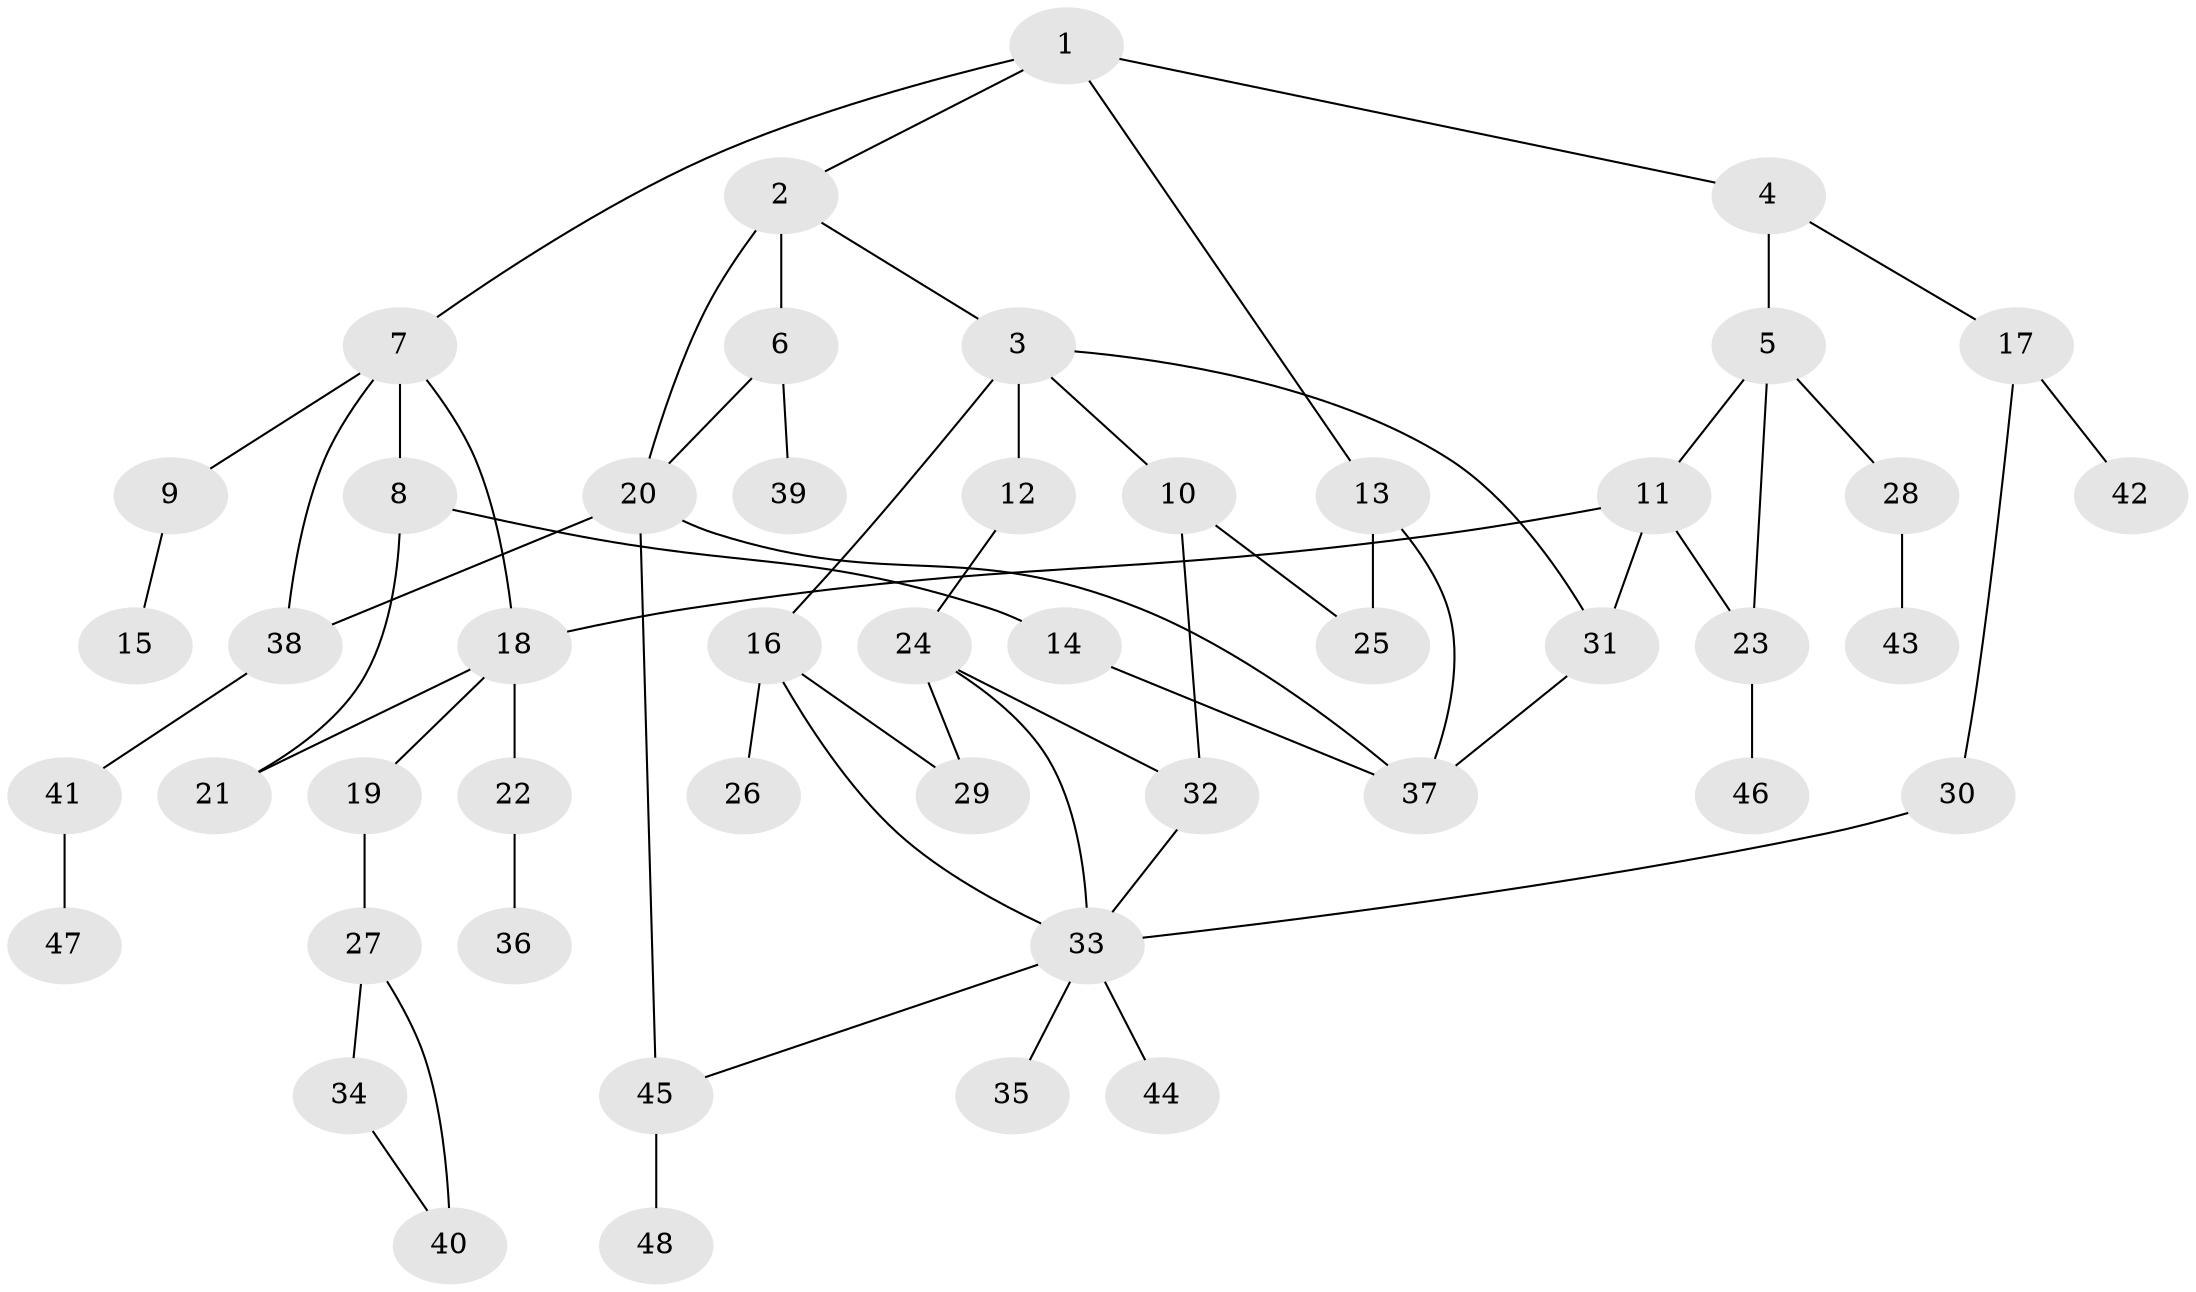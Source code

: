// original degree distribution, {5: 0.021052631578947368, 6: 0.031578947368421054, 4: 0.09473684210526316, 3: 0.2, 7: 0.031578947368421054, 2: 0.28421052631578947, 1: 0.3368421052631579}
// Generated by graph-tools (version 1.1) at 2025/34/03/09/25 02:34:16]
// undirected, 48 vertices, 64 edges
graph export_dot {
graph [start="1"]
  node [color=gray90,style=filled];
  1;
  2;
  3;
  4;
  5;
  6;
  7;
  8;
  9;
  10;
  11;
  12;
  13;
  14;
  15;
  16;
  17;
  18;
  19;
  20;
  21;
  22;
  23;
  24;
  25;
  26;
  27;
  28;
  29;
  30;
  31;
  32;
  33;
  34;
  35;
  36;
  37;
  38;
  39;
  40;
  41;
  42;
  43;
  44;
  45;
  46;
  47;
  48;
  1 -- 2 [weight=1.0];
  1 -- 4 [weight=1.0];
  1 -- 7 [weight=1.0];
  1 -- 13 [weight=1.0];
  2 -- 3 [weight=1.0];
  2 -- 6 [weight=2.0];
  2 -- 20 [weight=1.0];
  3 -- 10 [weight=1.0];
  3 -- 12 [weight=1.0];
  3 -- 16 [weight=1.0];
  3 -- 31 [weight=1.0];
  4 -- 5 [weight=1.0];
  4 -- 17 [weight=1.0];
  5 -- 11 [weight=1.0];
  5 -- 23 [weight=1.0];
  5 -- 28 [weight=1.0];
  6 -- 20 [weight=2.0];
  6 -- 39 [weight=1.0];
  7 -- 8 [weight=4.0];
  7 -- 9 [weight=2.0];
  7 -- 18 [weight=1.0];
  7 -- 38 [weight=1.0];
  8 -- 14 [weight=1.0];
  8 -- 21 [weight=1.0];
  9 -- 15 [weight=1.0];
  10 -- 25 [weight=1.0];
  10 -- 32 [weight=1.0];
  11 -- 18 [weight=1.0];
  11 -- 23 [weight=2.0];
  11 -- 31 [weight=1.0];
  12 -- 24 [weight=1.0];
  13 -- 25 [weight=1.0];
  13 -- 37 [weight=1.0];
  14 -- 37 [weight=1.0];
  16 -- 26 [weight=1.0];
  16 -- 29 [weight=1.0];
  16 -- 33 [weight=1.0];
  17 -- 30 [weight=1.0];
  17 -- 42 [weight=1.0];
  18 -- 19 [weight=1.0];
  18 -- 21 [weight=1.0];
  18 -- 22 [weight=1.0];
  19 -- 27 [weight=1.0];
  20 -- 37 [weight=1.0];
  20 -- 38 [weight=1.0];
  20 -- 45 [weight=1.0];
  22 -- 36 [weight=1.0];
  23 -- 46 [weight=1.0];
  24 -- 29 [weight=2.0];
  24 -- 32 [weight=1.0];
  24 -- 33 [weight=1.0];
  27 -- 34 [weight=1.0];
  27 -- 40 [weight=1.0];
  28 -- 43 [weight=2.0];
  30 -- 33 [weight=1.0];
  31 -- 37 [weight=1.0];
  32 -- 33 [weight=1.0];
  33 -- 35 [weight=1.0];
  33 -- 44 [weight=1.0];
  33 -- 45 [weight=1.0];
  34 -- 40 [weight=1.0];
  38 -- 41 [weight=1.0];
  41 -- 47 [weight=1.0];
  45 -- 48 [weight=1.0];
}
